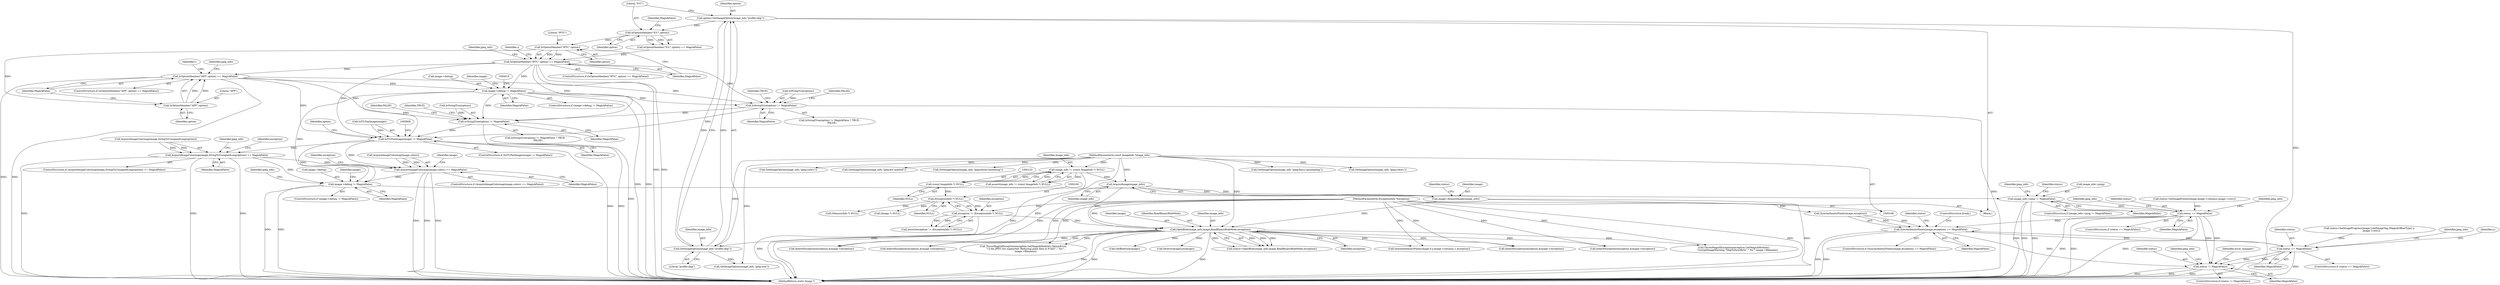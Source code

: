 digraph "0_ImageMagick_1737ac82b335e53376382c07b9a500d73dd2aa11@pointer" {
"1000345" [label="(Call,IsOptionMember(\"IPTC\",option))"];
"1000334" [label="(Call,IsOptionMember(\"ICC\",option))"];
"1000327" [label="(Call,option=GetImageOption(image_info,\"profile:skip\"))"];
"1000329" [label="(Call,GetImageOption(image_info,\"profile:skip\"))"];
"1000180" [label="(Call,OpenBlob(image_info,image,ReadBinaryBlobMode,exception))"];
"1000176" [label="(Call,AcquireImage(image_info))"];
"1000130" [label="(Call,image_info != (const ImageInfo *) NULL)"];
"1000109" [label="(MethodParameterIn,const ImageInfo *image_info)"];
"1000132" [label="(Call,(const ImageInfo *) NULL)"];
"1000174" [label="(Call,image=AcquireImage(image_info))"];
"1000157" [label="(Call,exception != (ExceptionInfo *) NULL)"];
"1000110" [label="(MethodParameterIn,ExceptionInfo *exception)"];
"1000159" [label="(Call,(ExceptionInfo *) NULL)"];
"1000344" [label="(Call,IsOptionMember(\"IPTC\",option) == MagickFalse)"];
"1000376" [label="(Call,IsOptionMember(\"APP\",option) == MagickFalse)"];
"1000613" [label="(Call,image->debug != MagickFalse)"];
"1000720" [label="(Call,IsStringTrue(option) != MagickFalse)"];
"1000829" [label="(Call,IsStringTrue(option) != MagickFalse)"];
"1000902" [label="(Call,IsITUFaxImage(image) != MagickFalse)"];
"1000929" [label="(Call,AcquireImageColormap(image,StringToUnsignedLong(option)) == MagickFalse)"];
"1000970" [label="(Call,AcquireImageColormap(image,colors) == MagickFalse)"];
"1000986" [label="(Call,image->debug != MagickFalse)"];
"1001064" [label="(Call,image_info->ping != MagickFalse)"];
"1001091" [label="(Call,status == MagickFalse)"];
"1001835" [label="(Call,SyncAuthenticPixels(image,exception) == MagickFalse)"];
"1001853" [label="(Call,status == MagickFalse)"];
"1001862" [label="(Call,status != MagickFalse)"];
"1000377" [label="(Call,IsOptionMember(\"APP\",option))"];
"1000919" [label="(Call,GetImageOption(image_info,\"jpeg:colors\"))"];
"1000977" [label="(Identifier,exception)"];
"1000182" [label="(Identifier,image)"];
"1001065" [label="(Call,image_info->ping)"];
"1001853" [label="(Call,status == MagickFalse)"];
"1000990" [label="(Identifier,MagickFalse)"];
"1000930" [label="(Call,AcquireImageColormap(image,StringToUnsignedLong(option)))"];
"1000362" [label="(Identifier,i)"];
"1000681" [label="(Call,GetImageOption(image_info,\"jpeg:colors\"))"];
"1001098" [label="(Call,InheritException(exception,&image->exception))"];
"1000380" [label="(Identifier,MagickFalse)"];
"1001855" [label="(Identifier,MagickFalse)"];
"1001040" [label="(Identifier,jpeg_info)"];
"1000156" [label="(Call,assert(exception != (ExceptionInfo *) NULL))"];
"1001072" [label="(Identifier,jpeg_info)"];
"1001064" [label="(Call,image_info->ping != MagickFalse)"];
"1001862" [label="(Call,status != MagickFalse)"];
"1000346" [label="(Literal,\"IPTC\")"];
"1000178" [label="(Call,status=OpenBlob(image_info,image,ReadBinaryBlobMode,exception))"];
"1000724" [label="(Identifier,TRUE)"];
"1000344" [label="(Call,IsOptionMember(\"IPTC\",option) == MagickFalse)"];
"1000905" [label="(Identifier,MagickFalse)"];
"1001839" [label="(Identifier,MagickFalse)"];
"1000241" [label="(Call,(MemoryInfo *) NULL)"];
"1000195" [label="(Call,(Image *) NULL)"];
"1000976" [label="(Call,InheritException(exception,&image->exception))"];
"1000179" [label="(Identifier,status)"];
"1000176" [label="(Call,AcquireImage(image_info))"];
"1001063" [label="(ControlStructure,if (image_info->ping != MagickFalse))"];
"1000132" [label="(Call,(const ImageInfo *) NULL)"];
"1001068" [label="(Identifier,MagickFalse)"];
"1000356" [label="(Identifier,i)"];
"1000985" [label="(ControlStructure,if (image->debug != MagickFalse))"];
"1000328" [label="(Identifier,option)"];
"1000379" [label="(Identifier,option)"];
"1001426" [label="(Call,ThrowMagickException(exception,GetMagickModule(),\n          CorruptImageWarning,\"SkipToSyncByte\",\"`%s'\",image->filename))"];
"1000834" [label="(Identifier,FALSE)"];
"1001854" [label="(Identifier,status)"];
"1001091" [label="(Call,status == MagickFalse)"];
"1000971" [label="(Call,AcquireImageColormap(image,colors))"];
"1000929" [label="(Call,AcquireImageColormap(image,StringToUnsignedLong(option)) == MagickFalse)"];
"1000617" [label="(Identifier,MagickFalse)"];
"1000334" [label="(Call,IsOptionMember(\"ICC\",option))"];
"1000335" [label="(Literal,\"ICC\")"];
"1000177" [label="(Identifier,image_info)"];
"1001081" [label="(Identifier,status)"];
"1000331" [label="(Literal,\"profile:skip\")"];
"1001841" [label="(Call,status=SetImageProgress(image,LoadImageTag,(MagickOffsetType) y,\n      image->rows))"];
"1001864" [label="(Identifier,MagickFalse)"];
"1000109" [label="(MethodParameterIn,const ImageInfo *image_info)"];
"1000719" [label="(Call,IsStringTrue(option) != MagickFalse ? TRUE :\n      FALSE)"];
"1000161" [label="(Identifier,NULL)"];
"1000833" [label="(Identifier,TRUE)"];
"1001090" [label="(ControlStructure,if (status == MagickFalse))"];
"1000918" [label="(Identifier,option)"];
"1000200" [label="(Call,GetBlobSize(image))"];
"1001092" [label="(Identifier,status)"];
"1001868" [label="(Identifier,error_manager)"];
"1000375" [label="(ControlStructure,if (IsOptionMember(\"APP\",option) == MagickFalse))"];
"1000725" [label="(Identifier,FALSE)"];
"1000383" [label="(Identifier,jpeg_info)"];
"1000192" [label="(Call,DestroyImageList(image))"];
"1000343" [label="(ControlStructure,if (IsOptionMember(\"IPTC\",option) == MagickFalse))"];
"1000614" [label="(Call,image->debug)"];
"1000830" [label="(Call,IsStringTrue(option))"];
"1000378" [label="(Literal,\"APP\")"];
"1000351" [label="(Identifier,jpeg_info)"];
"1001863" [label="(Identifier,status)"];
"1000987" [label="(Call,image->debug)"];
"1000348" [label="(Identifier,MagickFalse)"];
"1000175" [label="(Identifier,image)"];
"1000901" [label="(ControlStructure,if (IsITUFaxImage(image) != MagickFalse))"];
"1000721" [label="(Call,IsStringTrue(option))"];
"1001080" [label="(Call,status=SetImageExtent(image,image->columns,image->rows))"];
"1000330" [label="(Identifier,image_info)"];
"1001897" [label="(MethodReturn,static Image *)"];
"1000345" [label="(Call,IsOptionMember(\"IPTC\",option))"];
"1000936" [label="(Call,InheritException(exception,&image->exception))"];
"1000130" [label="(Call,image_info != (const ImageInfo *) NULL)"];
"1000629" [label="(Identifier,image)"];
"1000157" [label="(Call,exception != (ExceptionInfo *) NULL)"];
"1000111" [label="(Block,)"];
"1000934" [label="(Identifier,MagickFalse)"];
"1000733" [label="(Call,GetImageOption(image_info,\"jpeg:dct-method\"))"];
"1000110" [label="(MethodParameterIn,ExceptionInfo *exception)"];
"1000949" [label="(Identifier,jpeg_info)"];
"1000995" [label="(Identifier,image)"];
"1000337" [label="(Identifier,MagickFalse)"];
"1000829" [label="(Call,IsStringTrue(option) != MagickFalse)"];
"1000902" [label="(Call,IsITUFaxImage(image) != MagickFalse)"];
"1000376" [label="(Call,IsOptionMember(\"APP\",option) == MagickFalse)"];
"1000183" [label="(Identifier,ReadBinaryBlobMode)"];
"1000131" [label="(Identifier,image_info)"];
"1000988" [label="(Identifier,image)"];
"1000706" [label="(Call,GetImageOption(image_info,\"jpeg:block-smoothing\"))"];
"1000937" [label="(Identifier,exception)"];
"1000613" [label="(Call,image->debug != MagickFalse)"];
"1000347" [label="(Identifier,option)"];
"1000329" [label="(Call,GetImageOption(image_info,\"profile:skip\"))"];
"1001111" [label="(Identifier,jpeg_info)"];
"1000134" [label="(Identifier,NULL)"];
"1000174" [label="(Call,image=AcquireImage(image_info))"];
"1000815" [label="(Call,GetImageOption(image_info,\"jpeg:fancy-upsampling\"))"];
"1000974" [label="(Identifier,MagickFalse)"];
"1000336" [label="(Identifier,option)"];
"1001859" [label="(Identifier,jpeg_info)"];
"1000158" [label="(Identifier,exception)"];
"1001410" [label="(Identifier,y)"];
"1000612" [label="(ControlStructure,if (image->debug != MagickFalse))"];
"1001836" [label="(Call,SyncAuthenticPixels(image,exception))"];
"1000327" [label="(Call,option=GetImageOption(image_info,\"profile:skip\"))"];
"1001852" [label="(ControlStructure,if (status == MagickFalse))"];
"1001842" [label="(Identifier,status)"];
"1001834" [label="(ControlStructure,if (SyncAuthenticPixels(image,exception) == MagickFalse))"];
"1001441" [label="(Call,QueueAuthenticPixels(image,0,y,image->columns,1,exception))"];
"1000903" [label="(Call,IsITUFaxImage(image))"];
"1000969" [label="(ControlStructure,if (AcquireImageColormap(image,colors) == MagickFalse))"];
"1000828" [label="(Call,IsStringTrue(option) != MagickFalse ? TRUE :\n      FALSE)"];
"1001840" [label="(ControlStructure,break;)"];
"1000180" [label="(Call,OpenBlob(image_info,image,ReadBinaryBlobMode,exception))"];
"1001861" [label="(ControlStructure,if (status != MagickFalse))"];
"1000499" [label="(Call,GetImageOption(image_info,\"jpeg:size\"))"];
"1001835" [label="(Call,SyncAuthenticPixels(image,exception) == MagickFalse)"];
"1001093" [label="(Identifier,MagickFalse)"];
"1000970" [label="(Call,AcquireImageColormap(image,colors) == MagickFalse)"];
"1000184" [label="(Identifier,exception)"];
"1000298" [label="(Call,InheritException(exception,&image->exception))"];
"1000129" [label="(Call,assert(image_info != (const ImageInfo *) NULL))"];
"1000159" [label="(Call,(ExceptionInfo *) NULL)"];
"1000377" [label="(Call,IsOptionMember(\"APP\",option))"];
"1000986" [label="(Call,image->debug != MagickFalse)"];
"1000659" [label="(Call,ThrowMagickException(exception,GetMagickModule(),OptionError,\n      \"12-bit JPEG not supported. Reducing pixel data to 8 bits\",\"`%s'\",\n      image->filename))"];
"1001097" [label="(Identifier,jpeg_info)"];
"1001885" [label="(Identifier,jpeg_info)"];
"1000723" [label="(Identifier,MagickFalse)"];
"1000928" [label="(ControlStructure,if (AcquireImageColormap(image,StringToUnsignedLong(option)) == MagickFalse))"];
"1000333" [label="(Call,IsOptionMember(\"ICC\",option) == MagickFalse)"];
"1000832" [label="(Identifier,MagickFalse)"];
"1000181" [label="(Identifier,image_info)"];
"1000720" [label="(Call,IsStringTrue(option) != MagickFalse)"];
"1000345" -> "1000344"  [label="AST: "];
"1000345" -> "1000347"  [label="CFG: "];
"1000346" -> "1000345"  [label="AST: "];
"1000347" -> "1000345"  [label="AST: "];
"1000348" -> "1000345"  [label="CFG: "];
"1000345" -> "1000344"  [label="DDG: "];
"1000345" -> "1000344"  [label="DDG: "];
"1000334" -> "1000345"  [label="DDG: "];
"1000345" -> "1000377"  [label="DDG: "];
"1000334" -> "1000333"  [label="AST: "];
"1000334" -> "1000336"  [label="CFG: "];
"1000335" -> "1000334"  [label="AST: "];
"1000336" -> "1000334"  [label="AST: "];
"1000337" -> "1000334"  [label="CFG: "];
"1000334" -> "1000333"  [label="DDG: "];
"1000334" -> "1000333"  [label="DDG: "];
"1000327" -> "1000334"  [label="DDG: "];
"1000327" -> "1000111"  [label="AST: "];
"1000327" -> "1000329"  [label="CFG: "];
"1000328" -> "1000327"  [label="AST: "];
"1000329" -> "1000327"  [label="AST: "];
"1000335" -> "1000327"  [label="CFG: "];
"1000327" -> "1001897"  [label="DDG: "];
"1000329" -> "1000327"  [label="DDG: "];
"1000329" -> "1000327"  [label="DDG: "];
"1000329" -> "1000331"  [label="CFG: "];
"1000330" -> "1000329"  [label="AST: "];
"1000331" -> "1000329"  [label="AST: "];
"1000180" -> "1000329"  [label="DDG: "];
"1000109" -> "1000329"  [label="DDG: "];
"1000329" -> "1000499"  [label="DDG: "];
"1000180" -> "1000178"  [label="AST: "];
"1000180" -> "1000184"  [label="CFG: "];
"1000181" -> "1000180"  [label="AST: "];
"1000182" -> "1000180"  [label="AST: "];
"1000183" -> "1000180"  [label="AST: "];
"1000184" -> "1000180"  [label="AST: "];
"1000178" -> "1000180"  [label="CFG: "];
"1000180" -> "1001897"  [label="DDG: "];
"1000180" -> "1001897"  [label="DDG: "];
"1000180" -> "1001897"  [label="DDG: "];
"1000180" -> "1000178"  [label="DDG: "];
"1000180" -> "1000178"  [label="DDG: "];
"1000180" -> "1000178"  [label="DDG: "];
"1000180" -> "1000178"  [label="DDG: "];
"1000176" -> "1000180"  [label="DDG: "];
"1000109" -> "1000180"  [label="DDG: "];
"1000174" -> "1000180"  [label="DDG: "];
"1000157" -> "1000180"  [label="DDG: "];
"1000110" -> "1000180"  [label="DDG: "];
"1000180" -> "1000192"  [label="DDG: "];
"1000180" -> "1000200"  [label="DDG: "];
"1000180" -> "1000298"  [label="DDG: "];
"1000180" -> "1000659"  [label="DDG: "];
"1000180" -> "1000936"  [label="DDG: "];
"1000180" -> "1000976"  [label="DDG: "];
"1000180" -> "1001098"  [label="DDG: "];
"1000180" -> "1001426"  [label="DDG: "];
"1000180" -> "1001441"  [label="DDG: "];
"1000176" -> "1000174"  [label="AST: "];
"1000176" -> "1000177"  [label="CFG: "];
"1000177" -> "1000176"  [label="AST: "];
"1000174" -> "1000176"  [label="CFG: "];
"1000176" -> "1000174"  [label="DDG: "];
"1000130" -> "1000176"  [label="DDG: "];
"1000109" -> "1000176"  [label="DDG: "];
"1000130" -> "1000129"  [label="AST: "];
"1000130" -> "1000132"  [label="CFG: "];
"1000131" -> "1000130"  [label="AST: "];
"1000132" -> "1000130"  [label="AST: "];
"1000129" -> "1000130"  [label="CFG: "];
"1000130" -> "1001897"  [label="DDG: "];
"1000130" -> "1000129"  [label="DDG: "];
"1000130" -> "1000129"  [label="DDG: "];
"1000109" -> "1000130"  [label="DDG: "];
"1000132" -> "1000130"  [label="DDG: "];
"1000109" -> "1000108"  [label="AST: "];
"1000109" -> "1001897"  [label="DDG: "];
"1000109" -> "1000499"  [label="DDG: "];
"1000109" -> "1000681"  [label="DDG: "];
"1000109" -> "1000706"  [label="DDG: "];
"1000109" -> "1000733"  [label="DDG: "];
"1000109" -> "1000815"  [label="DDG: "];
"1000109" -> "1000919"  [label="DDG: "];
"1000132" -> "1000134"  [label="CFG: "];
"1000133" -> "1000132"  [label="AST: "];
"1000134" -> "1000132"  [label="AST: "];
"1000132" -> "1000159"  [label="DDG: "];
"1000174" -> "1000111"  [label="AST: "];
"1000175" -> "1000174"  [label="AST: "];
"1000179" -> "1000174"  [label="CFG: "];
"1000174" -> "1001897"  [label="DDG: "];
"1000157" -> "1000156"  [label="AST: "];
"1000157" -> "1000159"  [label="CFG: "];
"1000158" -> "1000157"  [label="AST: "];
"1000159" -> "1000157"  [label="AST: "];
"1000156" -> "1000157"  [label="CFG: "];
"1000157" -> "1001897"  [label="DDG: "];
"1000157" -> "1000156"  [label="DDG: "];
"1000157" -> "1000156"  [label="DDG: "];
"1000110" -> "1000157"  [label="DDG: "];
"1000159" -> "1000157"  [label="DDG: "];
"1000110" -> "1000108"  [label="AST: "];
"1000110" -> "1001897"  [label="DDG: "];
"1000110" -> "1000298"  [label="DDG: "];
"1000110" -> "1000659"  [label="DDG: "];
"1000110" -> "1000936"  [label="DDG: "];
"1000110" -> "1000976"  [label="DDG: "];
"1000110" -> "1001098"  [label="DDG: "];
"1000110" -> "1001426"  [label="DDG: "];
"1000110" -> "1001441"  [label="DDG: "];
"1000110" -> "1001836"  [label="DDG: "];
"1000159" -> "1000161"  [label="CFG: "];
"1000160" -> "1000159"  [label="AST: "];
"1000161" -> "1000159"  [label="AST: "];
"1000159" -> "1000195"  [label="DDG: "];
"1000159" -> "1000241"  [label="DDG: "];
"1000344" -> "1000343"  [label="AST: "];
"1000344" -> "1000348"  [label="CFG: "];
"1000348" -> "1000344"  [label="AST: "];
"1000351" -> "1000344"  [label="CFG: "];
"1000356" -> "1000344"  [label="CFG: "];
"1000344" -> "1001897"  [label="DDG: "];
"1000344" -> "1001897"  [label="DDG: "];
"1000333" -> "1000344"  [label="DDG: "];
"1000344" -> "1000376"  [label="DDG: "];
"1000344" -> "1000613"  [label="DDG: "];
"1000344" -> "1000720"  [label="DDG: "];
"1000344" -> "1000829"  [label="DDG: "];
"1000344" -> "1000902"  [label="DDG: "];
"1000376" -> "1000375"  [label="AST: "];
"1000376" -> "1000380"  [label="CFG: "];
"1000377" -> "1000376"  [label="AST: "];
"1000380" -> "1000376"  [label="AST: "];
"1000383" -> "1000376"  [label="CFG: "];
"1000362" -> "1000376"  [label="CFG: "];
"1000376" -> "1001897"  [label="DDG: "];
"1000376" -> "1001897"  [label="DDG: "];
"1000377" -> "1000376"  [label="DDG: "];
"1000377" -> "1000376"  [label="DDG: "];
"1000376" -> "1000613"  [label="DDG: "];
"1000376" -> "1000720"  [label="DDG: "];
"1000376" -> "1000829"  [label="DDG: "];
"1000376" -> "1000902"  [label="DDG: "];
"1000613" -> "1000612"  [label="AST: "];
"1000613" -> "1000617"  [label="CFG: "];
"1000614" -> "1000613"  [label="AST: "];
"1000617" -> "1000613"  [label="AST: "];
"1000619" -> "1000613"  [label="CFG: "];
"1000629" -> "1000613"  [label="CFG: "];
"1000613" -> "1001897"  [label="DDG: "];
"1000613" -> "1001897"  [label="DDG: "];
"1000613" -> "1000720"  [label="DDG: "];
"1000613" -> "1000829"  [label="DDG: "];
"1000613" -> "1000902"  [label="DDG: "];
"1000613" -> "1000986"  [label="DDG: "];
"1000720" -> "1000719"  [label="AST: "];
"1000720" -> "1000723"  [label="CFG: "];
"1000721" -> "1000720"  [label="AST: "];
"1000723" -> "1000720"  [label="AST: "];
"1000724" -> "1000720"  [label="CFG: "];
"1000725" -> "1000720"  [label="CFG: "];
"1000720" -> "1001897"  [label="DDG: "];
"1000721" -> "1000720"  [label="DDG: "];
"1000720" -> "1000829"  [label="DDG: "];
"1000720" -> "1000902"  [label="DDG: "];
"1000829" -> "1000828"  [label="AST: "];
"1000829" -> "1000832"  [label="CFG: "];
"1000830" -> "1000829"  [label="AST: "];
"1000832" -> "1000829"  [label="AST: "];
"1000833" -> "1000829"  [label="CFG: "];
"1000834" -> "1000829"  [label="CFG: "];
"1000829" -> "1001897"  [label="DDG: "];
"1000830" -> "1000829"  [label="DDG: "];
"1000829" -> "1000902"  [label="DDG: "];
"1000902" -> "1000901"  [label="AST: "];
"1000902" -> "1000905"  [label="CFG: "];
"1000903" -> "1000902"  [label="AST: "];
"1000905" -> "1000902"  [label="AST: "];
"1000908" -> "1000902"  [label="CFG: "];
"1000918" -> "1000902"  [label="CFG: "];
"1000902" -> "1001897"  [label="DDG: "];
"1000902" -> "1001897"  [label="DDG: "];
"1000903" -> "1000902"  [label="DDG: "];
"1000902" -> "1000929"  [label="DDG: "];
"1000902" -> "1000970"  [label="DDG: "];
"1000902" -> "1000986"  [label="DDG: "];
"1000929" -> "1000928"  [label="AST: "];
"1000929" -> "1000934"  [label="CFG: "];
"1000930" -> "1000929"  [label="AST: "];
"1000934" -> "1000929"  [label="AST: "];
"1000937" -> "1000929"  [label="CFG: "];
"1000949" -> "1000929"  [label="CFG: "];
"1000929" -> "1001897"  [label="DDG: "];
"1000929" -> "1001897"  [label="DDG: "];
"1000929" -> "1001897"  [label="DDG: "];
"1000930" -> "1000929"  [label="DDG: "];
"1000930" -> "1000929"  [label="DDG: "];
"1000929" -> "1000970"  [label="DDG: "];
"1000929" -> "1000986"  [label="DDG: "];
"1000970" -> "1000969"  [label="AST: "];
"1000970" -> "1000974"  [label="CFG: "];
"1000971" -> "1000970"  [label="AST: "];
"1000974" -> "1000970"  [label="AST: "];
"1000977" -> "1000970"  [label="CFG: "];
"1000988" -> "1000970"  [label="CFG: "];
"1000970" -> "1001897"  [label="DDG: "];
"1000970" -> "1001897"  [label="DDG: "];
"1000970" -> "1001897"  [label="DDG: "];
"1000971" -> "1000970"  [label="DDG: "];
"1000971" -> "1000970"  [label="DDG: "];
"1000970" -> "1000986"  [label="DDG: "];
"1000986" -> "1000985"  [label="AST: "];
"1000986" -> "1000990"  [label="CFG: "];
"1000987" -> "1000986"  [label="AST: "];
"1000990" -> "1000986"  [label="AST: "];
"1000995" -> "1000986"  [label="CFG: "];
"1001040" -> "1000986"  [label="CFG: "];
"1000986" -> "1001897"  [label="DDG: "];
"1000986" -> "1001897"  [label="DDG: "];
"1000986" -> "1001064"  [label="DDG: "];
"1001064" -> "1001063"  [label="AST: "];
"1001064" -> "1001068"  [label="CFG: "];
"1001065" -> "1001064"  [label="AST: "];
"1001068" -> "1001064"  [label="AST: "];
"1001072" -> "1001064"  [label="CFG: "];
"1001081" -> "1001064"  [label="CFG: "];
"1001064" -> "1001897"  [label="DDG: "];
"1001064" -> "1001897"  [label="DDG: "];
"1001064" -> "1001897"  [label="DDG: "];
"1001064" -> "1001091"  [label="DDG: "];
"1001091" -> "1001090"  [label="AST: "];
"1001091" -> "1001093"  [label="CFG: "];
"1001092" -> "1001091"  [label="AST: "];
"1001093" -> "1001091"  [label="AST: "];
"1001097" -> "1001091"  [label="CFG: "];
"1001111" -> "1001091"  [label="CFG: "];
"1001091" -> "1001897"  [label="DDG: "];
"1001091" -> "1001897"  [label="DDG: "];
"1001091" -> "1001897"  [label="DDG: "];
"1001080" -> "1001091"  [label="DDG: "];
"1001091" -> "1001835"  [label="DDG: "];
"1001091" -> "1001862"  [label="DDG: "];
"1001091" -> "1001862"  [label="DDG: "];
"1001835" -> "1001834"  [label="AST: "];
"1001835" -> "1001839"  [label="CFG: "];
"1001836" -> "1001835"  [label="AST: "];
"1001839" -> "1001835"  [label="AST: "];
"1001840" -> "1001835"  [label="CFG: "];
"1001842" -> "1001835"  [label="CFG: "];
"1001835" -> "1001897"  [label="DDG: "];
"1001835" -> "1001897"  [label="DDG: "];
"1001836" -> "1001835"  [label="DDG: "];
"1001836" -> "1001835"  [label="DDG: "];
"1001853" -> "1001835"  [label="DDG: "];
"1001835" -> "1001853"  [label="DDG: "];
"1001835" -> "1001862"  [label="DDG: "];
"1001853" -> "1001852"  [label="AST: "];
"1001853" -> "1001855"  [label="CFG: "];
"1001854" -> "1001853"  [label="AST: "];
"1001855" -> "1001853"  [label="AST: "];
"1001859" -> "1001853"  [label="CFG: "];
"1001410" -> "1001853"  [label="CFG: "];
"1001853" -> "1001897"  [label="DDG: "];
"1001841" -> "1001853"  [label="DDG: "];
"1001853" -> "1001862"  [label="DDG: "];
"1001853" -> "1001862"  [label="DDG: "];
"1001862" -> "1001861"  [label="AST: "];
"1001862" -> "1001864"  [label="CFG: "];
"1001863" -> "1001862"  [label="AST: "];
"1001864" -> "1001862"  [label="AST: "];
"1001868" -> "1001862"  [label="CFG: "];
"1001885" -> "1001862"  [label="CFG: "];
"1001862" -> "1001897"  [label="DDG: "];
"1001862" -> "1001897"  [label="DDG: "];
"1001862" -> "1001897"  [label="DDG: "];
"1000377" -> "1000379"  [label="CFG: "];
"1000378" -> "1000377"  [label="AST: "];
"1000379" -> "1000377"  [label="AST: "];
"1000380" -> "1000377"  [label="CFG: "];
}
